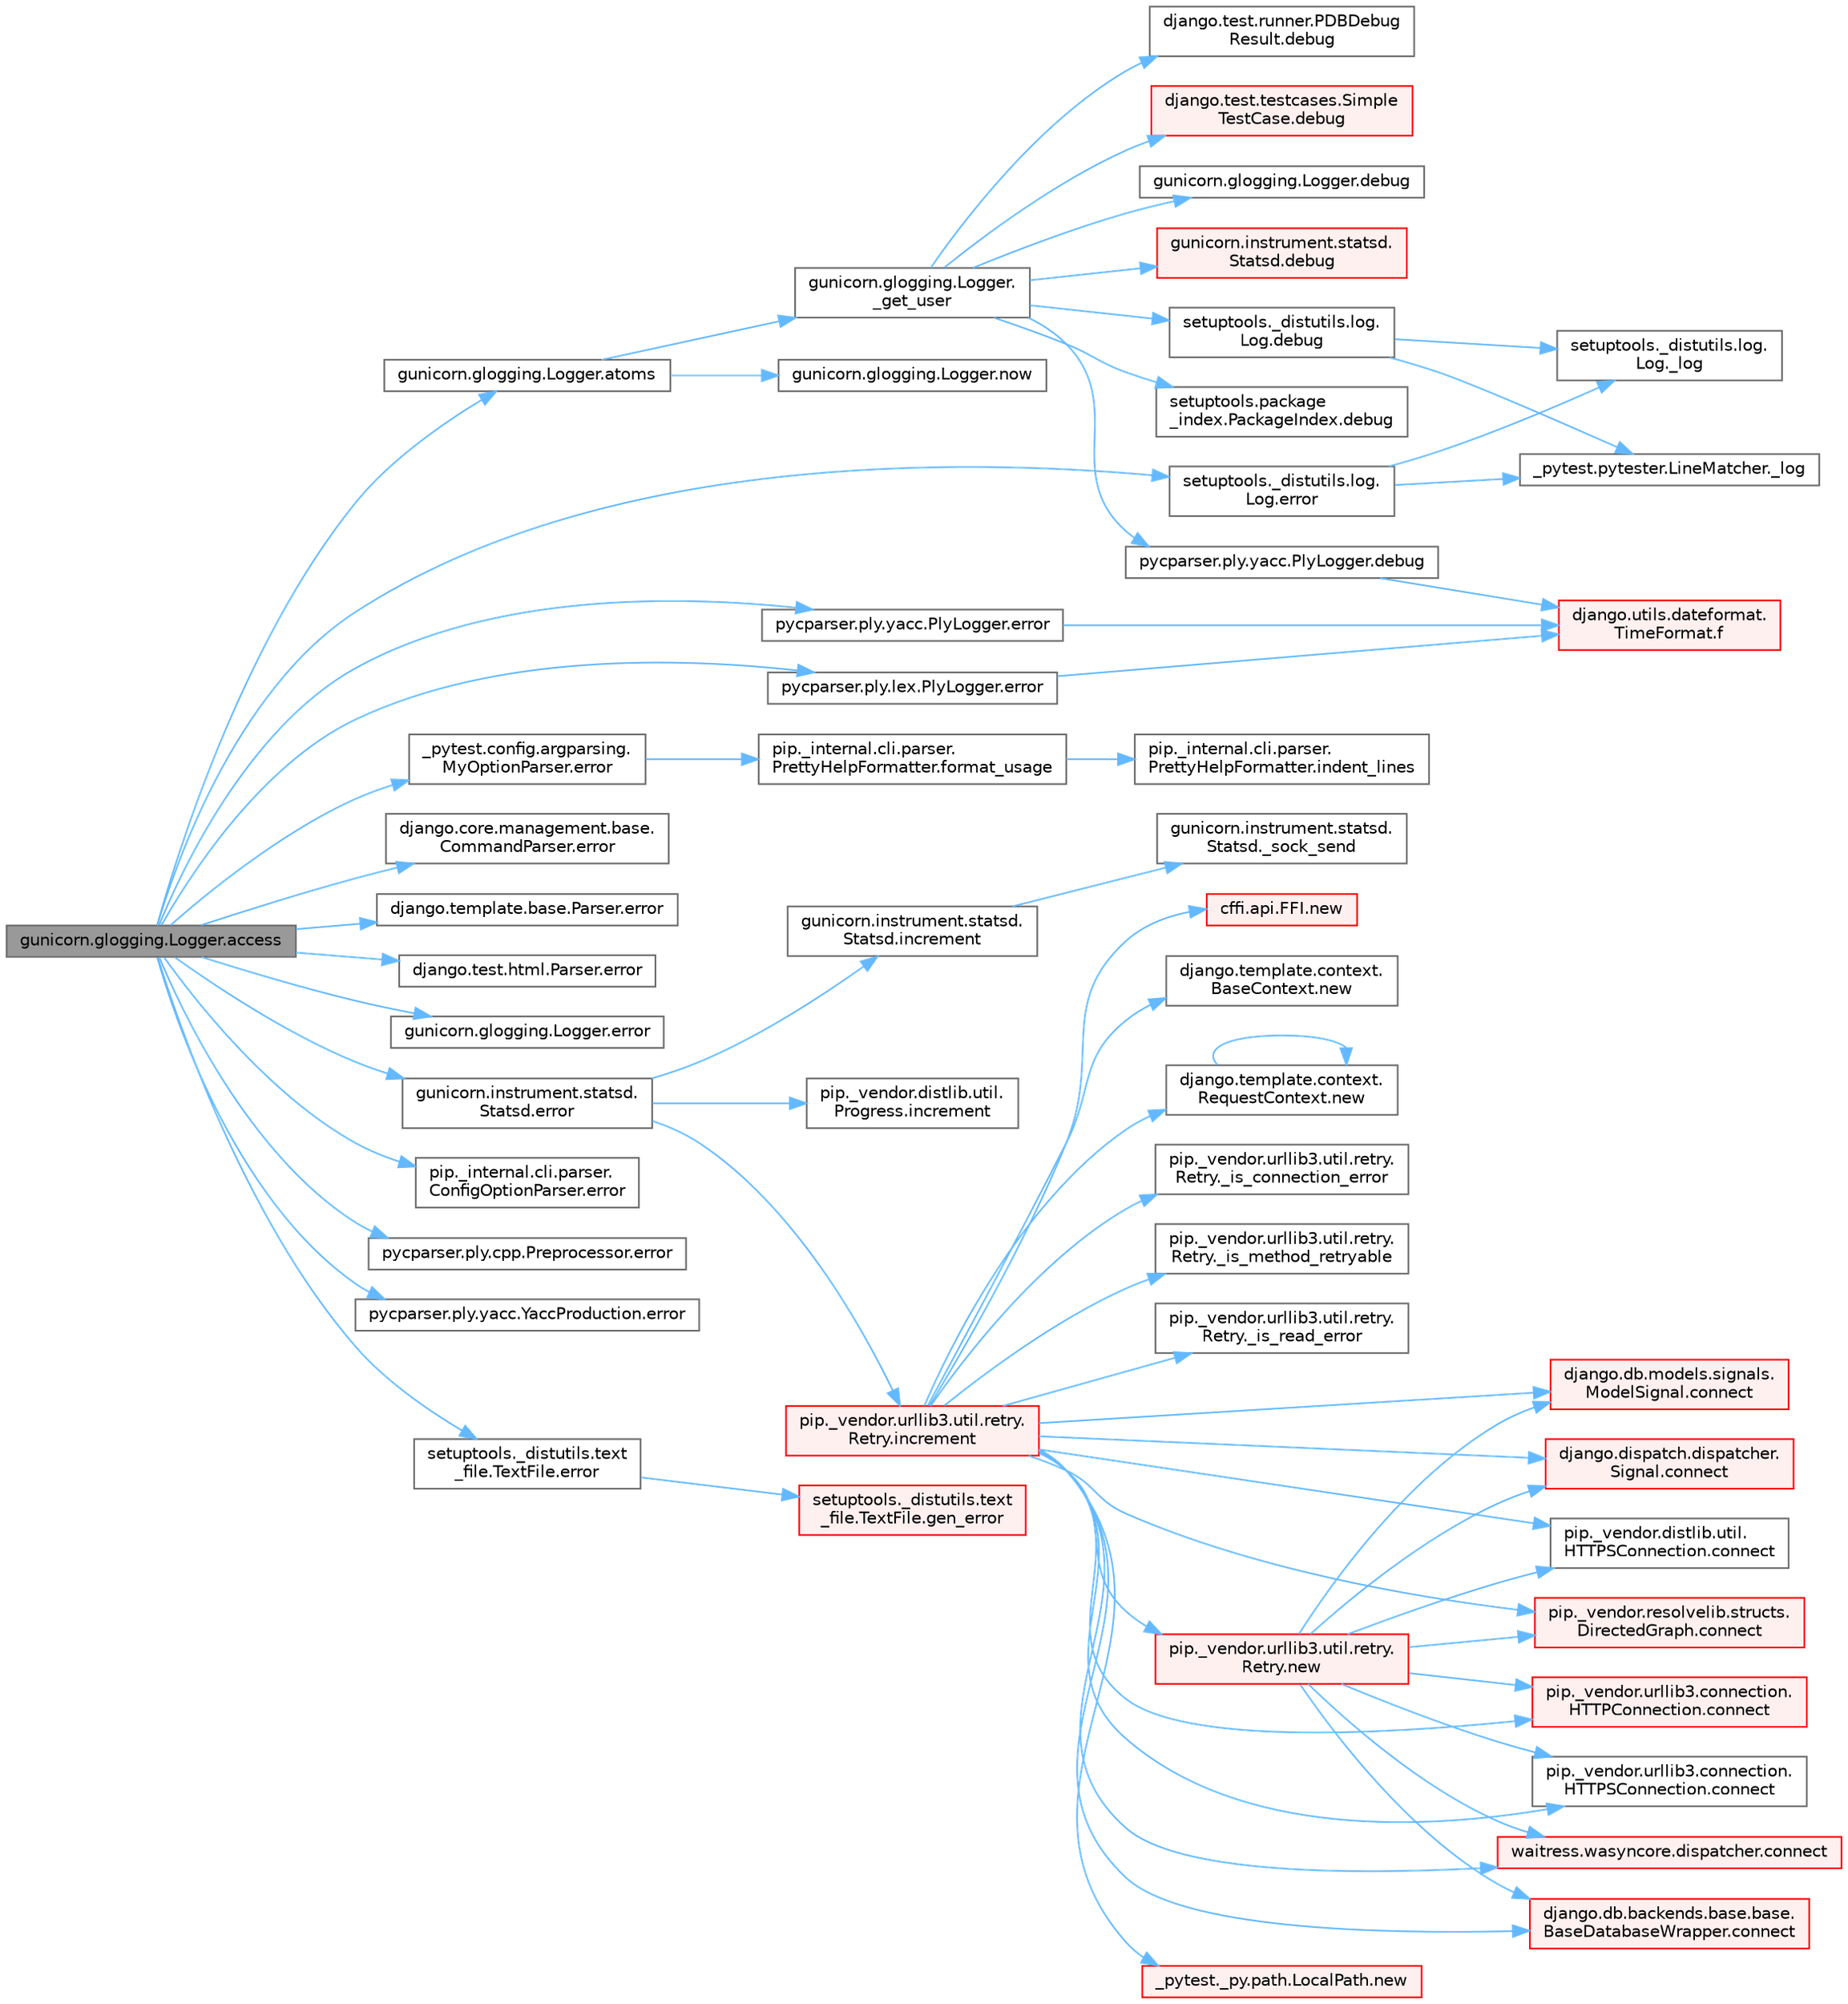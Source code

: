 digraph "gunicorn.glogging.Logger.access"
{
 // LATEX_PDF_SIZE
  bgcolor="transparent";
  edge [fontname=Helvetica,fontsize=10,labelfontname=Helvetica,labelfontsize=10];
  node [fontname=Helvetica,fontsize=10,shape=box,height=0.2,width=0.4];
  rankdir="LR";
  Node1 [id="Node000001",label="gunicorn.glogging.Logger.access",height=0.2,width=0.4,color="gray40", fillcolor="grey60", style="filled", fontcolor="black",tooltip=" "];
  Node1 -> Node2 [id="edge1_Node000001_Node000002",color="steelblue1",style="solid",tooltip=" "];
  Node2 [id="Node000002",label="gunicorn.glogging.Logger.atoms",height=0.2,width=0.4,color="grey40", fillcolor="white", style="filled",URL="$classgunicorn_1_1glogging_1_1_logger.html#abe84f41c2a472d36a47f220d1d391766",tooltip=" "];
  Node2 -> Node3 [id="edge2_Node000002_Node000003",color="steelblue1",style="solid",tooltip=" "];
  Node3 [id="Node000003",label="gunicorn.glogging.Logger.\l_get_user",height=0.2,width=0.4,color="grey40", fillcolor="white", style="filled",URL="$classgunicorn_1_1glogging_1_1_logger.html#ac8ead47d9ec168bc8b36ad3c32800a4e",tooltip=" "];
  Node3 -> Node4 [id="edge3_Node000003_Node000004",color="steelblue1",style="solid",tooltip=" "];
  Node4 [id="Node000004",label="django.test.runner.PDBDebug\lResult.debug",height=0.2,width=0.4,color="grey40", fillcolor="white", style="filled",URL="$classdjango_1_1test_1_1runner_1_1_p_d_b_debug_result.html#a32d6b3216965b07e4be691f8decc1a65",tooltip=" "];
  Node3 -> Node5 [id="edge4_Node000003_Node000005",color="steelblue1",style="solid",tooltip=" "];
  Node5 [id="Node000005",label="django.test.testcases.Simple\lTestCase.debug",height=0.2,width=0.4,color="red", fillcolor="#FFF0F0", style="filled",URL="$classdjango_1_1test_1_1testcases_1_1_simple_test_case.html#a3572a3cb9246fcddfe70f0443b262461",tooltip=" "];
  Node3 -> Node8 [id="edge5_Node000003_Node000008",color="steelblue1",style="solid",tooltip=" "];
  Node8 [id="Node000008",label="gunicorn.glogging.Logger.debug",height=0.2,width=0.4,color="grey40", fillcolor="white", style="filled",URL="$classgunicorn_1_1glogging_1_1_logger.html#a1ae8caac207e0444684def3c6b40f0ee",tooltip=" "];
  Node3 -> Node9 [id="edge6_Node000003_Node000009",color="steelblue1",style="solid",tooltip=" "];
  Node9 [id="Node000009",label="gunicorn.instrument.statsd.\lStatsd.debug",height=0.2,width=0.4,color="red", fillcolor="#FFF0F0", style="filled",URL="$classgunicorn_1_1instrument_1_1statsd_1_1_statsd.html#abb1906a025131e88e3da6201580d70b8",tooltip=" "];
  Node3 -> Node4533 [id="edge7_Node000003_Node004533",color="steelblue1",style="solid",tooltip=" "];
  Node4533 [id="Node004533",label="pycparser.ply.yacc.PlyLogger.debug",height=0.2,width=0.4,color="grey40", fillcolor="white", style="filled",URL="$classpycparser_1_1ply_1_1yacc_1_1_ply_logger.html#a1050ac15c036aee4f48130dda17c6604",tooltip=" "];
  Node4533 -> Node3144 [id="edge8_Node004533_Node003144",color="steelblue1",style="solid",tooltip=" "];
  Node3144 [id="Node003144",label="django.utils.dateformat.\lTimeFormat.f",height=0.2,width=0.4,color="red", fillcolor="#FFF0F0", style="filled",URL="$classdjango_1_1utils_1_1dateformat_1_1_time_format.html#a917dbc4f3103e5d9dd416fce475b48a8",tooltip=" "];
  Node3 -> Node4534 [id="edge9_Node000003_Node004534",color="steelblue1",style="solid",tooltip=" "];
  Node4534 [id="Node004534",label="setuptools._distutils.log.\lLog.debug",height=0.2,width=0.4,color="grey40", fillcolor="white", style="filled",URL="$classsetuptools_1_1__distutils_1_1log_1_1_log.html#aead561363ca945227a7827c37632bbec",tooltip=" "];
  Node4534 -> Node1287 [id="edge10_Node004534_Node001287",color="steelblue1",style="solid",tooltip=" "];
  Node1287 [id="Node001287",label="_pytest.pytester.LineMatcher._log",height=0.2,width=0.4,color="grey40", fillcolor="white", style="filled",URL="$class__pytest_1_1pytester_1_1_line_matcher.html#a8783ff706e976340d529c3c012831254",tooltip=" "];
  Node4534 -> Node1288 [id="edge11_Node004534_Node001288",color="steelblue1",style="solid",tooltip=" "];
  Node1288 [id="Node001288",label="setuptools._distutils.log.\lLog._log",height=0.2,width=0.4,color="grey40", fillcolor="white", style="filled",URL="$classsetuptools_1_1__distutils_1_1log_1_1_log.html#a4a1ffe6fd0ad53057d8ea48b2ca6e471",tooltip=" "];
  Node3 -> Node4535 [id="edge12_Node000003_Node004535",color="steelblue1",style="solid",tooltip=" "];
  Node4535 [id="Node004535",label="setuptools.package\l_index.PackageIndex.debug",height=0.2,width=0.4,color="grey40", fillcolor="white", style="filled",URL="$classsetuptools_1_1package__index_1_1_package_index.html#a957d98e89fd97ee6abee00e9d1106a24",tooltip=" "];
  Node2 -> Node4536 [id="edge13_Node000002_Node004536",color="steelblue1",style="solid",tooltip=" "];
  Node4536 [id="Node004536",label="gunicorn.glogging.Logger.now",height=0.2,width=0.4,color="grey40", fillcolor="white", style="filled",URL="$classgunicorn_1_1glogging_1_1_logger.html#a14635b1db69bc8f752b05f68dfcbb222",tooltip=" "];
  Node1 -> Node3133 [id="edge14_Node000001_Node003133",color="steelblue1",style="solid",tooltip=" "];
  Node3133 [id="Node003133",label="_pytest.config.argparsing.\lMyOptionParser.error",height=0.2,width=0.4,color="grey40", fillcolor="white", style="filled",URL="$class__pytest_1_1config_1_1argparsing_1_1_my_option_parser.html#afa605e3b10b021d3192df596a2af55e4",tooltip=" "];
  Node3133 -> Node3134 [id="edge15_Node003133_Node003134",color="steelblue1",style="solid",tooltip=" "];
  Node3134 [id="Node003134",label="pip._internal.cli.parser.\lPrettyHelpFormatter.format_usage",height=0.2,width=0.4,color="grey40", fillcolor="white", style="filled",URL="$classpip_1_1__internal_1_1cli_1_1parser_1_1_pretty_help_formatter.html#af51742b7ae0565bf16937b783af62fb1",tooltip=" "];
  Node3134 -> Node3135 [id="edge16_Node003134_Node003135",color="steelblue1",style="solid",tooltip=" "];
  Node3135 [id="Node003135",label="pip._internal.cli.parser.\lPrettyHelpFormatter.indent_lines",height=0.2,width=0.4,color="grey40", fillcolor="white", style="filled",URL="$classpip_1_1__internal_1_1cli_1_1parser_1_1_pretty_help_formatter.html#aff7c640d960887731811a57f930f99b9",tooltip=" "];
  Node1 -> Node3136 [id="edge17_Node000001_Node003136",color="steelblue1",style="solid",tooltip=" "];
  Node3136 [id="Node003136",label="django.core.management.base.\lCommandParser.error",height=0.2,width=0.4,color="grey40", fillcolor="white", style="filled",URL="$classdjango_1_1core_1_1management_1_1base_1_1_command_parser.html#a8f60524680d1e5c70de7800e59578073",tooltip=" "];
  Node1 -> Node3137 [id="edge18_Node000001_Node003137",color="steelblue1",style="solid",tooltip=" "];
  Node3137 [id="Node003137",label="django.template.base.Parser.error",height=0.2,width=0.4,color="grey40", fillcolor="white", style="filled",URL="$classdjango_1_1template_1_1base_1_1_parser.html#ad75d5d46d6b8210f6e4dbab08ed53012",tooltip=" "];
  Node1 -> Node3138 [id="edge19_Node000001_Node003138",color="steelblue1",style="solid",tooltip=" "];
  Node3138 [id="Node003138",label="django.test.html.Parser.error",height=0.2,width=0.4,color="grey40", fillcolor="white", style="filled",URL="$classdjango_1_1test_1_1html_1_1_parser.html#a458164a9296ceed891d67f5fca97ac67",tooltip=" "];
  Node1 -> Node3139 [id="edge20_Node000001_Node003139",color="steelblue1",style="solid",tooltip=" "];
  Node3139 [id="Node003139",label="gunicorn.glogging.Logger.error",height=0.2,width=0.4,color="grey40", fillcolor="white", style="filled",URL="$classgunicorn_1_1glogging_1_1_logger.html#aeecb84dbc46a550d08e0ae8618d8b72c",tooltip=" "];
  Node1 -> Node3140 [id="edge21_Node000001_Node003140",color="steelblue1",style="solid",tooltip=" "];
  Node3140 [id="Node003140",label="gunicorn.instrument.statsd.\lStatsd.error",height=0.2,width=0.4,color="grey40", fillcolor="white", style="filled",URL="$classgunicorn_1_1instrument_1_1statsd_1_1_statsd.html#a00ca379c910e5842719e48e617504c12",tooltip=" "];
  Node3140 -> Node23 [id="edge22_Node003140_Node000023",color="steelblue1",style="solid",tooltip=" "];
  Node23 [id="Node000023",label="gunicorn.instrument.statsd.\lStatsd.increment",height=0.2,width=0.4,color="grey40", fillcolor="white", style="filled",URL="$classgunicorn_1_1instrument_1_1statsd_1_1_statsd.html#a5527687726a051a5182ee13a842b08fd",tooltip=" "];
  Node23 -> Node21 [id="edge23_Node000023_Node000021",color="steelblue1",style="solid",tooltip=" "];
  Node21 [id="Node000021",label="gunicorn.instrument.statsd.\lStatsd._sock_send",height=0.2,width=0.4,color="grey40", fillcolor="white", style="filled",URL="$classgunicorn_1_1instrument_1_1statsd_1_1_statsd.html#a7a4a1b56ea564914ea1ca82d1004b779",tooltip=" "];
  Node3140 -> Node24 [id="edge24_Node003140_Node000024",color="steelblue1",style="solid",tooltip=" "];
  Node24 [id="Node000024",label="pip._vendor.distlib.util.\lProgress.increment",height=0.2,width=0.4,color="grey40", fillcolor="white", style="filled",URL="$classpip_1_1__vendor_1_1distlib_1_1util_1_1_progress.html#a197ffd4ac8a74898742a6cde5b4c5466",tooltip=" "];
  Node3140 -> Node25 [id="edge25_Node003140_Node000025",color="steelblue1",style="solid",tooltip=" "];
  Node25 [id="Node000025",label="pip._vendor.urllib3.util.retry.\lRetry.increment",height=0.2,width=0.4,color="red", fillcolor="#FFF0F0", style="filled",URL="$classpip_1_1__vendor_1_1urllib3_1_1util_1_1retry_1_1_retry.html#a88dd993ccb2ef4b2bfa9ad0571374b12",tooltip=" "];
  Node25 -> Node26 [id="edge26_Node000025_Node000026",color="steelblue1",style="solid",tooltip=" "];
  Node26 [id="Node000026",label="pip._vendor.urllib3.util.retry.\lRetry._is_connection_error",height=0.2,width=0.4,color="grey40", fillcolor="white", style="filled",URL="$classpip_1_1__vendor_1_1urllib3_1_1util_1_1retry_1_1_retry.html#af9157a0cb7ff9ff1545c47689060cae3",tooltip=" "];
  Node25 -> Node27 [id="edge27_Node000025_Node000027",color="steelblue1",style="solid",tooltip=" "];
  Node27 [id="Node000027",label="pip._vendor.urllib3.util.retry.\lRetry._is_method_retryable",height=0.2,width=0.4,color="grey40", fillcolor="white", style="filled",URL="$classpip_1_1__vendor_1_1urllib3_1_1util_1_1retry_1_1_retry.html#a193e812f031d711640062670168b06d6",tooltip=" "];
  Node25 -> Node28 [id="edge28_Node000025_Node000028",color="steelblue1",style="solid",tooltip=" "];
  Node28 [id="Node000028",label="pip._vendor.urllib3.util.retry.\lRetry._is_read_error",height=0.2,width=0.4,color="grey40", fillcolor="white", style="filled",URL="$classpip_1_1__vendor_1_1urllib3_1_1util_1_1retry_1_1_retry.html#a605705facbf670c41a7291387eb9d441",tooltip=" "];
  Node25 -> Node29 [id="edge29_Node000025_Node000029",color="steelblue1",style="solid",tooltip=" "];
  Node29 [id="Node000029",label="django.db.backends.base.base.\lBaseDatabaseWrapper.connect",height=0.2,width=0.4,color="red", fillcolor="#FFF0F0", style="filled",URL="$classdjango_1_1db_1_1backends_1_1base_1_1base_1_1_base_database_wrapper.html#a7b64171260c3bf790ed1f563fe48ec35",tooltip=" "];
  Node25 -> Node4489 [id="edge30_Node000025_Node004489",color="steelblue1",style="solid",tooltip=" "];
  Node4489 [id="Node004489",label="django.db.models.signals.\lModelSignal.connect",height=0.2,width=0.4,color="red", fillcolor="#FFF0F0", style="filled",URL="$classdjango_1_1db_1_1models_1_1signals_1_1_model_signal.html#a9f30fd9b11c3da129cef5ed15df81e6e",tooltip=" "];
  Node25 -> Node4491 [id="edge31_Node000025_Node004491",color="steelblue1",style="solid",tooltip=" "];
  Node4491 [id="Node004491",label="django.dispatch.dispatcher.\lSignal.connect",height=0.2,width=0.4,color="red", fillcolor="#FFF0F0", style="filled",URL="$classdjango_1_1dispatch_1_1dispatcher_1_1_signal.html#ad0c09a102ff82630078b9fd5af4e0d0d",tooltip=" "];
  Node25 -> Node4492 [id="edge32_Node000025_Node004492",color="steelblue1",style="solid",tooltip=" "];
  Node4492 [id="Node004492",label="pip._vendor.distlib.util.\lHTTPSConnection.connect",height=0.2,width=0.4,color="grey40", fillcolor="white", style="filled",URL="$classpip_1_1__vendor_1_1distlib_1_1util_1_1_h_t_t_p_s_connection.html#a1f7ef8f789419a2afad1cc5117d95bc6",tooltip=" "];
  Node25 -> Node4493 [id="edge33_Node000025_Node004493",color="steelblue1",style="solid",tooltip=" "];
  Node4493 [id="Node004493",label="pip._vendor.resolvelib.structs.\lDirectedGraph.connect",height=0.2,width=0.4,color="red", fillcolor="#FFF0F0", style="filled",URL="$classpip_1_1__vendor_1_1resolvelib_1_1structs_1_1_directed_graph.html#a1eb430d00f36fac07a490c7779d31575",tooltip=" "];
  Node25 -> Node4494 [id="edge34_Node000025_Node004494",color="steelblue1",style="solid",tooltip=" "];
  Node4494 [id="Node004494",label="pip._vendor.urllib3.connection.\lHTTPConnection.connect",height=0.2,width=0.4,color="red", fillcolor="#FFF0F0", style="filled",URL="$classpip_1_1__vendor_1_1urllib3_1_1connection_1_1_h_t_t_p_connection.html#afbfafe5a6942dc8e02a727a6f5eb2244",tooltip=" "];
  Node25 -> Node4497 [id="edge35_Node000025_Node004497",color="steelblue1",style="solid",tooltip=" "];
  Node4497 [id="Node004497",label="pip._vendor.urllib3.connection.\lHTTPSConnection.connect",height=0.2,width=0.4,color="grey40", fillcolor="white", style="filled",URL="$classpip_1_1__vendor_1_1urllib3_1_1connection_1_1_h_t_t_p_s_connection.html#a4dad4b6496c3f029196c78b991f57c03",tooltip=" "];
  Node25 -> Node4498 [id="edge36_Node000025_Node004498",color="steelblue1",style="solid",tooltip=" "];
  Node4498 [id="Node004498",label="waitress.wasyncore.dispatcher.connect",height=0.2,width=0.4,color="red", fillcolor="#FFF0F0", style="filled",URL="$classwaitress_1_1wasyncore_1_1dispatcher.html#a62e9904422762eb9bc05bc1dd595aebb",tooltip=" "];
  Node25 -> Node277 [id="edge37_Node000025_Node000277",color="steelblue1",style="solid",tooltip=" "];
  Node277 [id="Node000277",label="_pytest._py.path.LocalPath.new",height=0.2,width=0.4,color="red", fillcolor="#FFF0F0", style="filled",URL="$class__pytest_1_1__py_1_1path_1_1_local_path.html#ab5882416a5911e7a15e0598cbeab05cd",tooltip=" "];
  Node25 -> Node4485 [id="edge38_Node000025_Node004485",color="steelblue1",style="solid",tooltip=" "];
  Node4485 [id="Node004485",label="cffi.api.FFI.new",height=0.2,width=0.4,color="red", fillcolor="#FFF0F0", style="filled",URL="$classcffi_1_1api_1_1_f_f_i.html#a8683df0d048f312ff118f16dae752887",tooltip=" "];
  Node25 -> Node4486 [id="edge39_Node000025_Node004486",color="steelblue1",style="solid",tooltip=" "];
  Node4486 [id="Node004486",label="django.template.context.\lBaseContext.new",height=0.2,width=0.4,color="grey40", fillcolor="white", style="filled",URL="$classdjango_1_1template_1_1context_1_1_base_context.html#a65a4f3e5e3bccacaf4e30e36100c1423",tooltip=" "];
  Node25 -> Node4487 [id="edge40_Node000025_Node004487",color="steelblue1",style="solid",tooltip=" "];
  Node4487 [id="Node004487",label="django.template.context.\lRequestContext.new",height=0.2,width=0.4,color="grey40", fillcolor="white", style="filled",URL="$classdjango_1_1template_1_1context_1_1_request_context.html#a4402e04b0c9bd3d4a2b7f06f38ab7432",tooltip=" "];
  Node4487 -> Node4487 [id="edge41_Node004487_Node004487",color="steelblue1",style="solid",tooltip=" "];
  Node25 -> Node4488 [id="edge42_Node000025_Node004488",color="steelblue1",style="solid",tooltip=" "];
  Node4488 [id="Node004488",label="pip._vendor.urllib3.util.retry.\lRetry.new",height=0.2,width=0.4,color="red", fillcolor="#FFF0F0", style="filled",URL="$classpip_1_1__vendor_1_1urllib3_1_1util_1_1retry_1_1_retry.html#ab806585412b9d9b3c0d882fb4bd8d3c0",tooltip=" "];
  Node4488 -> Node29 [id="edge43_Node004488_Node000029",color="steelblue1",style="solid",tooltip=" "];
  Node4488 -> Node4489 [id="edge44_Node004488_Node004489",color="steelblue1",style="solid",tooltip=" "];
  Node4488 -> Node4491 [id="edge45_Node004488_Node004491",color="steelblue1",style="solid",tooltip=" "];
  Node4488 -> Node4492 [id="edge46_Node004488_Node004492",color="steelblue1",style="solid",tooltip=" "];
  Node4488 -> Node4493 [id="edge47_Node004488_Node004493",color="steelblue1",style="solid",tooltip=" "];
  Node4488 -> Node4494 [id="edge48_Node004488_Node004494",color="steelblue1",style="solid",tooltip=" "];
  Node4488 -> Node4497 [id="edge49_Node004488_Node004497",color="steelblue1",style="solid",tooltip=" "];
  Node4488 -> Node4498 [id="edge50_Node004488_Node004498",color="steelblue1",style="solid",tooltip=" "];
  Node1 -> Node3141 [id="edge51_Node000001_Node003141",color="steelblue1",style="solid",tooltip=" "];
  Node3141 [id="Node003141",label="pip._internal.cli.parser.\lConfigOptionParser.error",height=0.2,width=0.4,color="grey40", fillcolor="white", style="filled",URL="$classpip_1_1__internal_1_1cli_1_1parser_1_1_config_option_parser.html#a7f476706a72ac9c0f9862fff54f800b6",tooltip=" "];
  Node1 -> Node3142 [id="edge52_Node000001_Node003142",color="steelblue1",style="solid",tooltip=" "];
  Node3142 [id="Node003142",label="pycparser.ply.cpp.Preprocessor.error",height=0.2,width=0.4,color="grey40", fillcolor="white", style="filled",URL="$classpycparser_1_1ply_1_1cpp_1_1_preprocessor.html#a7e1ac62be845481431f1eba28c7c4dff",tooltip=" "];
  Node1 -> Node3143 [id="edge53_Node000001_Node003143",color="steelblue1",style="solid",tooltip=" "];
  Node3143 [id="Node003143",label="pycparser.ply.lex.PlyLogger.error",height=0.2,width=0.4,color="grey40", fillcolor="white", style="filled",URL="$classpycparser_1_1ply_1_1lex_1_1_ply_logger.html#acd6be9709e7b404943ae36e163141b25",tooltip=" "];
  Node3143 -> Node3144 [id="edge54_Node003143_Node003144",color="steelblue1",style="solid",tooltip=" "];
  Node1 -> Node3145 [id="edge55_Node000001_Node003145",color="steelblue1",style="solid",tooltip=" "];
  Node3145 [id="Node003145",label="pycparser.ply.yacc.PlyLogger.error",height=0.2,width=0.4,color="grey40", fillcolor="white", style="filled",URL="$classpycparser_1_1ply_1_1yacc_1_1_ply_logger.html#af6aeffc66660a97dae0fbedefc30be02",tooltip=" "];
  Node3145 -> Node3144 [id="edge56_Node003145_Node003144",color="steelblue1",style="solid",tooltip=" "];
  Node1 -> Node3146 [id="edge57_Node000001_Node003146",color="steelblue1",style="solid",tooltip=" "];
  Node3146 [id="Node003146",label="pycparser.ply.yacc.YaccProduction.error",height=0.2,width=0.4,color="grey40", fillcolor="white", style="filled",URL="$classpycparser_1_1ply_1_1yacc_1_1_yacc_production.html#afad8b69a6e498ad76e964d1d258fec4b",tooltip=" "];
  Node1 -> Node3147 [id="edge58_Node000001_Node003147",color="steelblue1",style="solid",tooltip=" "];
  Node3147 [id="Node003147",label="setuptools._distutils.log.\lLog.error",height=0.2,width=0.4,color="grey40", fillcolor="white", style="filled",URL="$classsetuptools_1_1__distutils_1_1log_1_1_log.html#a7bd864699d7c02ad3de0c09a76dee94f",tooltip=" "];
  Node3147 -> Node1287 [id="edge59_Node003147_Node001287",color="steelblue1",style="solid",tooltip=" "];
  Node3147 -> Node1288 [id="edge60_Node003147_Node001288",color="steelblue1",style="solid",tooltip=" "];
  Node1 -> Node3148 [id="edge61_Node000001_Node003148",color="steelblue1",style="solid",tooltip=" "];
  Node3148 [id="Node003148",label="setuptools._distutils.text\l_file.TextFile.error",height=0.2,width=0.4,color="grey40", fillcolor="white", style="filled",URL="$classsetuptools_1_1__distutils_1_1text__file_1_1_text_file.html#a670e0e2eae86ae71f328552dfcf2f451",tooltip=" "];
  Node3148 -> Node2319 [id="edge62_Node003148_Node002319",color="steelblue1",style="solid",tooltip=" "];
  Node2319 [id="Node002319",label="setuptools._distutils.text\l_file.TextFile.gen_error",height=0.2,width=0.4,color="red", fillcolor="#FFF0F0", style="filled",URL="$classsetuptools_1_1__distutils_1_1text__file_1_1_text_file.html#a9991fa038bd382ef25b2e21b0dcc422d",tooltip=" "];
}
